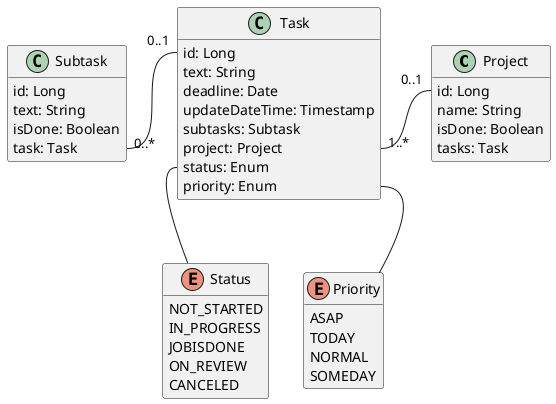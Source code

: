 @startuml
'https://plantuml.com/class-diagram
hide method


class Project {
    id: Long
    name: String
    isDone: Boolean
    tasks: Task
}


class Task {
    id: Long
    text: String
    deadline: Date
    updateDateTime: Timestamp
    subtasks: Subtask
    project: Project
    status: Enum
    priority: Enum
}

class Subtask {
    id: Long
    text: String
    isDone: Boolean
    task: Task
}


enum Status {
    NOT_STARTED
    IN_PROGRESS
    JOBISDONE
    ON_REVIEW
    CANCELED
}

enum Priority {
    ASAP
    TODAY
    NORMAL
    SOMEDAY
}


'Связи
'Project::id |o-down-|{ Task::project
'Task::id ||-up-|{ Subtask::task
''Subtask::task }|-left-|| Task::id
'Task::status -left- Status
'Task::priority -left- Priority
'Priority -[hidden]up- Status
'
Project::id "0..1"-left- "1..*" Task::project
Task::id "0..1" -left- "0..*" Subtask::task
Task::status -down- Status
Task::priority -down- Priority
'Priority -[hidden]up- Status
'Project -up- Subtask




@enduml
